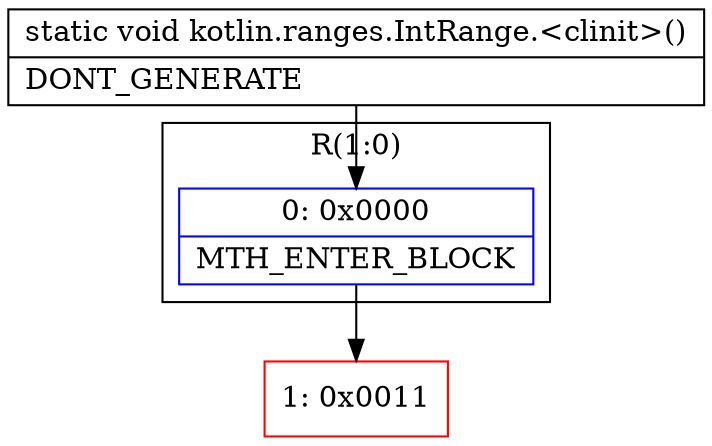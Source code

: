 digraph "CFG forkotlin.ranges.IntRange.\<clinit\>()V" {
subgraph cluster_Region_1366470694 {
label = "R(1:0)";
node [shape=record,color=blue];
Node_0 [shape=record,label="{0\:\ 0x0000|MTH_ENTER_BLOCK\l}"];
}
Node_1 [shape=record,color=red,label="{1\:\ 0x0011}"];
MethodNode[shape=record,label="{static void kotlin.ranges.IntRange.\<clinit\>()  | DONT_GENERATE\l}"];
MethodNode -> Node_0;
Node_0 -> Node_1;
}

